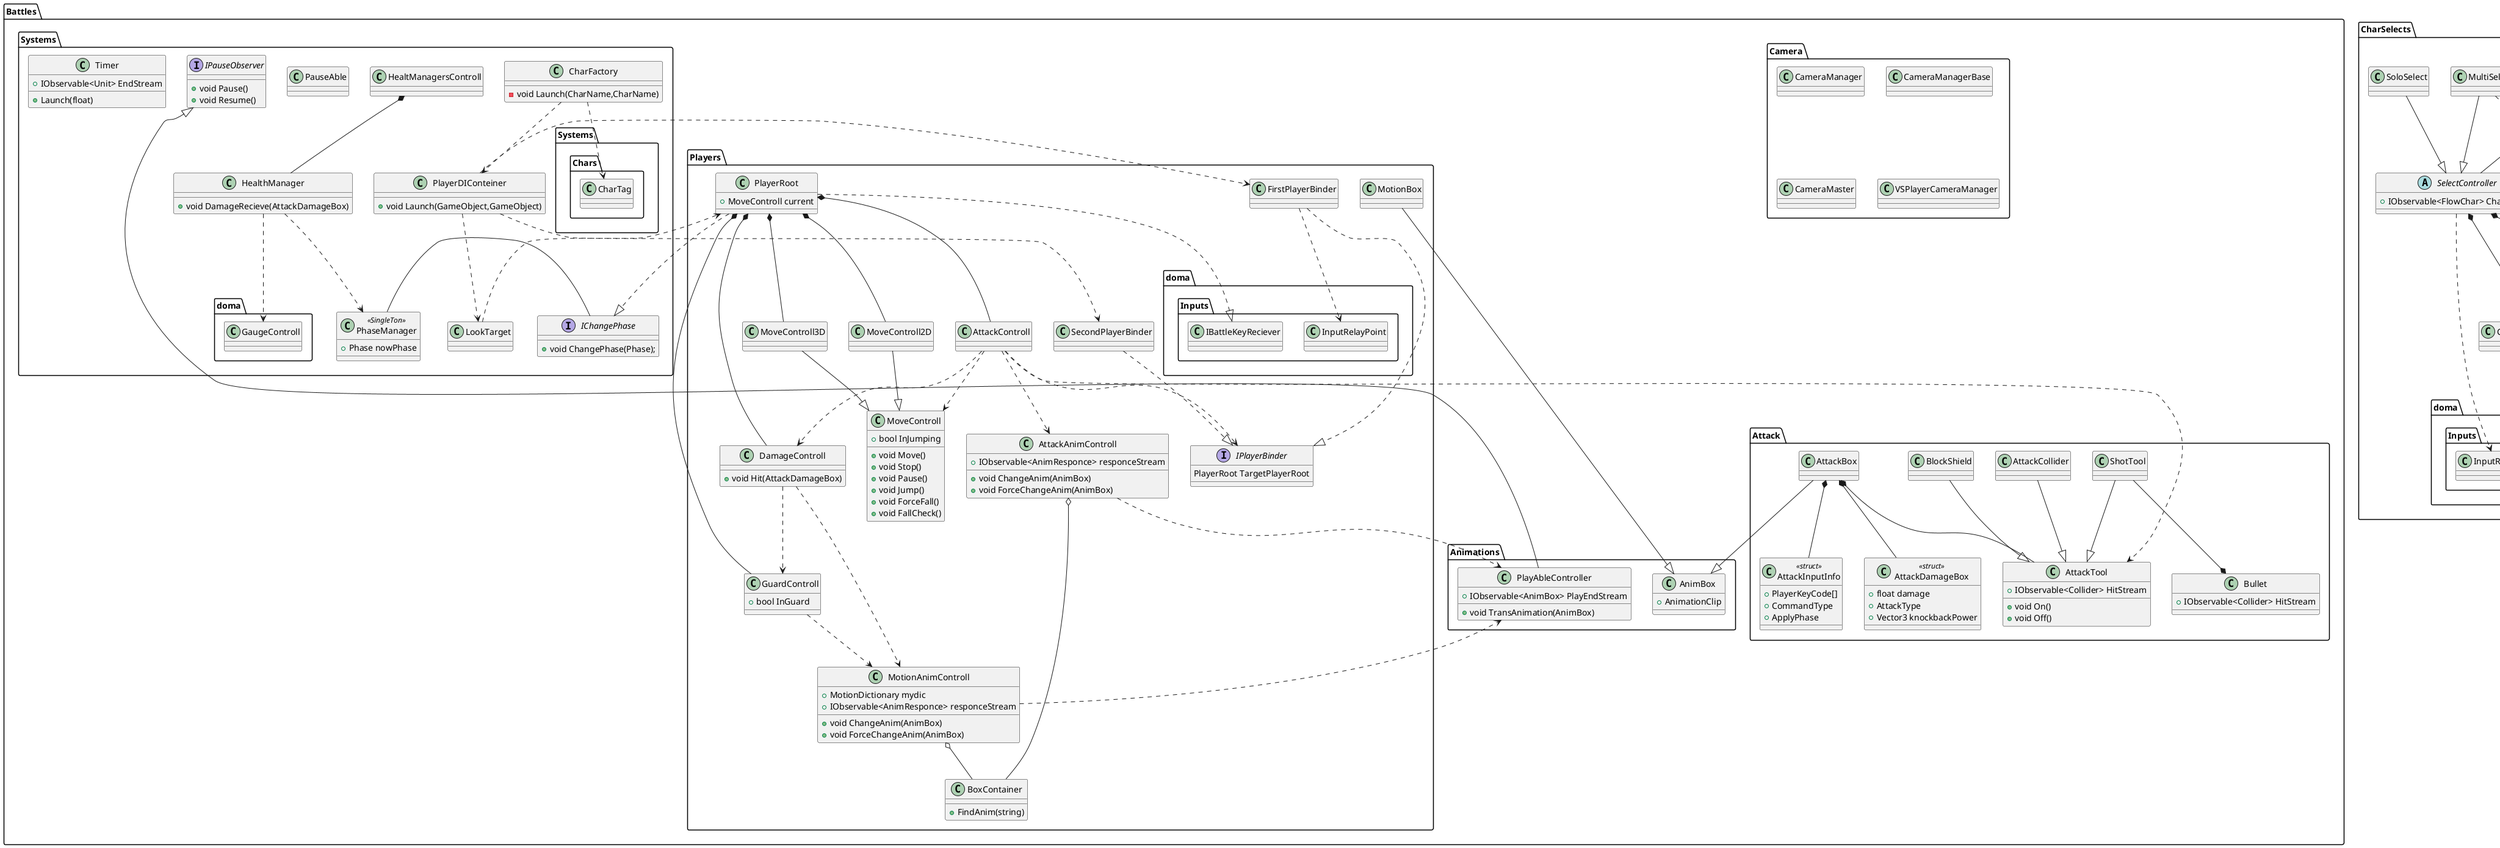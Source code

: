 @startuml yuru

namespace Battles.Animations{
    class AnimBox{
        +AnimationClip
    }
    class PlayAbleController{
        +IObservable<AnimBox> PlayEndStream
        +void TransAnimation(AnimBox)
    }
    PlayAbleController--|>Battles.Systems.IPauseObserver
}
namespace Battles.Attack{
    class AttackBox{

    }
    AttackBox--|>Battles.Animations.AnimBox
    class AttackTool{
        +void On()
        +void Off()
        +IObservable<Collider> HitStream
    }
    AttackBox*-down-AttackTool
    AttackBox*-down-AttackInputInfo
    AttackBox*-down-AttackDamageBox
    class AttackInputInfo<<struct>>{
        +PlayerKeyCode[]
        +CommandType
        +ApplyPhase
    }
    class AttackDamageBox<<struct>>{
        +float damage
        +AttackType
        +Vector3 knockbackPower
    }

    class AttackCollider{

    }
    AttackCollider--|>AttackTool
    class BlockShield{

    }
    BlockShield--|>AttackTool
    class ShotTool{

    }
    ShotTool--|>AttackTool
    class Bullet{
        +IObservable<Collider> HitStream
    }
    Bullet*-up-ShotTool
}
namespace Battles.Camera{
    class CameraManager{

    }
    class CameraManagerBase{

    }
    class CameraMaster{

    }
    class VSPlayerCameraManager{

    }
}
namespace Battles.Systems{
    class PhaseManager<<SingleTon>>{
        +Phase nowPhase
    }
    PhaseManager-IChangePhase

    interface IChangePhase{
        +void ChangePhase(Phase);
    }

    class CharFactory{
        -void Launch(CharName,CharName)
    }
    CharFactory..>Systems.Chars.CharTag
    CharFactory..>PlayerDIConteiner
    class PlayerDIConteiner{
        +void Launch(GameObject,GameObject)
    }
    PlayerDIConteiner..>Battles.Players.FirstPlayerBinder
    PlayerDIConteiner..>Battles.Players.SecondPlayerBinder
    PlayerDIConteiner..>LookTarget
    class LookTarget{

    }
    LookTarget..>Battles.Players.PlayerRoot
    class PauseAble{

    }
    interface IPauseObserver{
        +void Pause()
        +void Resume()
    }

    class HealtManagersControll{

    }
    HealtManagersControll*-down-HealthManager
    class HealthManager{
        +void DamageRecieve(AttackDamageBox)
    }
    HealthManager..>doma.GaugeControll
    HealthManager..>PhaseManager

    class Timer{
        +Launch(float)
        +IObservable<Unit> EndStream
    }
}
namespace Battles.Players{
    class BoxContainer{
        +FindAnim(string)
    }
    class AttackAnimControll{
        +IObservable<AnimResponce> responceStream
        +void ChangeAnim(AnimBox)
        +void ForceChangeAnim(AnimBox)
    }
    AttackAnimControll..>Battles.Animations.PlayAbleController
    AttackAnimControll o-- BoxContainer
    class MotionAnimControll{
        +MotionDictionary mydic
        +IObservable<AnimResponce> responceStream
        +void ChangeAnim(AnimBox)
        +void ForceChangeAnim(AnimBox)
    }
    MotionAnimControll..>Battles.Animations.PlayAbleController
    MotionAnimControll o-- BoxContainer
    class MotionBox{

    }
    MotionBox--|>Battles.Animations.AnimBox

    class PlayerRoot{
        +MoveControll current
    }
    PlayerRoot ..|> doma.Inputs.IBattleKeyReciever
    PlayerRoot ..|> Battles.Systems.IChangePhase
    PlayerRoot *-down- MoveControll3D
    PlayerRoot *-down- MoveControll2D
    PlayerRoot *-down- AttackControll
    PlayerRoot *-down- GuardControll
    PlayerRoot *-down- DamageControll

    class AttackControll{

    }
    AttackControll..>Battles.Attack.AttackTool
    AttackControll..>DamageControll
    AttackControll..>MoveControll
    AttackControll..>AttackAnimControll
    AttackControll..>IPlayerBinder

    class GuardControll{
        +bool InGuard
    }
    GuardControll..>MotionAnimControll

    class DamageControll{
        +void Hit(AttackDamageBox)
    }
    DamageControll ..>MotionAnimControll
    DamageControll ..> GuardControll

    class MoveControll{
        +bool InJumping
        +void Move()
        +void Stop()
        +void Pause()
        +void Jump()
        +void ForceFall()
        +void FallCheck()
    }
    class MoveControll2D{

    }
    MoveControll2D--|>MoveControll
    class MoveControll3D{

    }
    MoveControll3D--|>MoveControll

    interface IPlayerBinder{
        PlayerRoot TargetPlayerRoot
    }
    class FirstPlayerBinder{

    }
    FirstPlayerBinder..|>IPlayerBinder
    FirstPlayerBinder..>doma.Inputs.InputRelayPoint
    class SecondPlayerBinder{
    }
    SecondPlayerBinder..|>IPlayerBinder
}


namespace CharSelects{
    class CharIconInformation<<struct>>{
        +CharName CharName
        +Sprite Icon
        +Sptie Char
    }

    class SelectControllManager{

    }
    SelectControllManager*-down-SelectController
    SelectControllManager..>Systems.GameStateController
    class CharSelectedPanelControll{

    }
    CharSelectedPanelControll..>doma.Interfaces.InterfaceEventSystem
    abstract CharSeletedPanel{
        +CharName charName
    }
    CharSeletedPanel..|>doma.Interfaces.ISelectablePanel
    class CharSeletedPanelP1{

    }
    CharSeletedPanelP1--|>CharSeletedPanel
    class CharSeletedPanelP2{

    }
    CharSeletedPanelP2--|>CharSeletedPanel

    abstract SelectController{
        +IObservable<FlowChar> CharStream
    }
    SelectController..>doma.Inputs.InputRelayPoint
    SelectController*-down-CharSelectedPanelControll
    SelectController*-down-doma.Interfaces.InterfaceEventSystem

    class MultiSelect{

    }
    MultiSelect--|>SelectController
    MultiSelect..>Systems.InstantUiInput
    class SoloSelect{

    }
    SoloSelect--|>SelectController

    class CharIconPanel{
        +void SetUp(CharName,Sprite)
    }
    class IconFactory{

    }
    IconFactory-CharIconPanel
}

namespace doma{
    class GaugeControll{
        +void SetAmount(float)
        +void TempUpdate(float)
        +void EntityUpdate()
        +void Reset()
    }
    class SoundPlayer{
        +void SoundPlay(int)
        +void SoundStop(int)
    }
    class ListExtension{

    }
    class DebugLogger{

    }
}
namespace doma.Inputs{
    class InputRelayPoint{
        +bool IsActive
        +void ChangeReciever(IInputReciever)
    }

    interface IUiKeySender{
        +Subject<Unit> UpKey
        +Subject<Unit> DownKey
        +Subject<Unit> RightKey
        +Subject<Unit> LeftKey
        +Subject<Unit> EnterKey
        +Subject<Unit> CancelKey
    }
    interface IUiKeyReciever{
        +void UpKey()
        +void DownKey()
        +void RightKey()
        +void LeftKey()
        +void EnterKey()
        +void CancelKey()
    }
    IUiKeyReciever..|>IInputReciever
    interface IBattleKeySender{
        +IObservable<float> HorizontalAxsis
        +IObservable<float> VerticalAxsis
        +IObservable<Unit> JumpKey
        +IObservable<Unit> RangeAtKey
        +IObservable<Unit> WeakAtKey
        +IObservable<Unit> StrongAtKey
        +IObservable<Unit> GuardKey
    }
    interface IBattleKeyReciever{
        +void ChangeHorizontalAxis(float delta);
        +void ChangeVerticalAxis(float delta);
        +void JumpKey();
        +void RangeAtKey();
        +void WeakAtKey();
        +void StrongAtKey();
        +void GuardKey();
    }
    IBattleKeyReciever..|>IInputReciever
    interface IInputReciever{
        +void StartInputRecieve()
        +void EndInputRecieve()
    }

    class UiKeySenderByUnity{
    }
    class BattleKeySenderByUnity{
    }

    InputRelayPoint-left->IUiKeySender
    InputRelayPoint-left->IBattleKeySender
    InputRelayPoint-right->IUiKeyReciever
    InputRelayPoint-right->IBattleKeyReciever

    UiKeySenderByUnity ..|>IUiKeySender
    BattleKeySenderByUnity..|>IBattleKeySender
}

namespace doma.Interfaces{
    class InterfaceEventSystem{

    }
    InterfaceEventSystem..|>doma.Inputs.IUiKeyReciever
    InterfaceEventSystem..|>ISystemProcess
    InterfaceEventSystem*-down-ISelectablePanel
    interface ISelectablePanel{
        +bool IsActive
        +void OnSelect()
        +void RemoveSelect()
        +void Submit()
    }
    interface ISystemProcess{
        +void Freeze()
		+void ReBoot()
    }
}


namespace Others{
    class CoroutineHandler{

    }
}

namespace Start{
    class FlashingText{

    }
    class ModePanelControll{

    }
    ModePanelControll..>doma.Inputs.InputRelayPoint
    ModePanelControll..>doma.Interfaces.InterfaceEventSystem
    ModePanelControll..>Systems.GameStateController
    class ModeSelectPanel{
        +ModeName modeName
    }
    ModeSelectPanel..|>doma.Interfaces.ISelectablePanel
}
namespace Systems{
    enum ModeName{
        ARCADE
        COM
        PRACTICE
        TUTORIAL
    }
    class GameStateController<<SingleTon>>{
        +ModeName mode
        +CharName player1
        +CharName player2
    }
    class InstantBattleInput{

    }
    InstantBattleInput*-down-doma.Inputs.IBattleKeyReciever
    class InstantUiInput{

    }
    InstantUiInput*-down-doma.Inputs.IUiKeyReciever
    class GameManager<<SingleTon>>{

    }
}
namespace Systems.Chars{
    enum CharName{

    }
    class CharTag{
        +CharName charName
    }
}






@enduml
